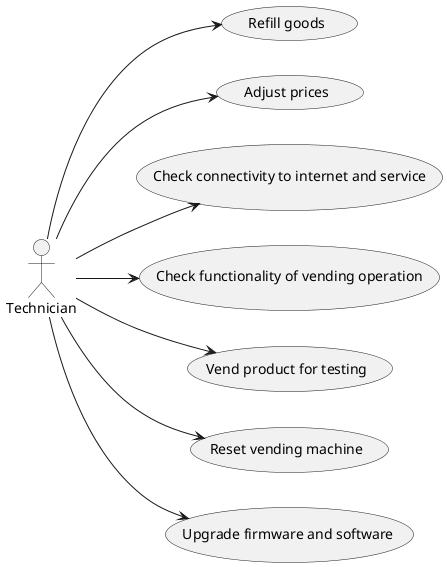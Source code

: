 @startuml
left to right direction
:Technician: --> (Refill goods)
:Technician: --> (Adjust prices)
:Technician: --> (Check connectivity to internet and service)
:Technician: --> (Check functionality of vending operation)
:Technician: --> (Vend product for testing)
:Technician: --> (Reset vending machine)
:Technician: --> (Upgrade firmware and software)
@enduml
